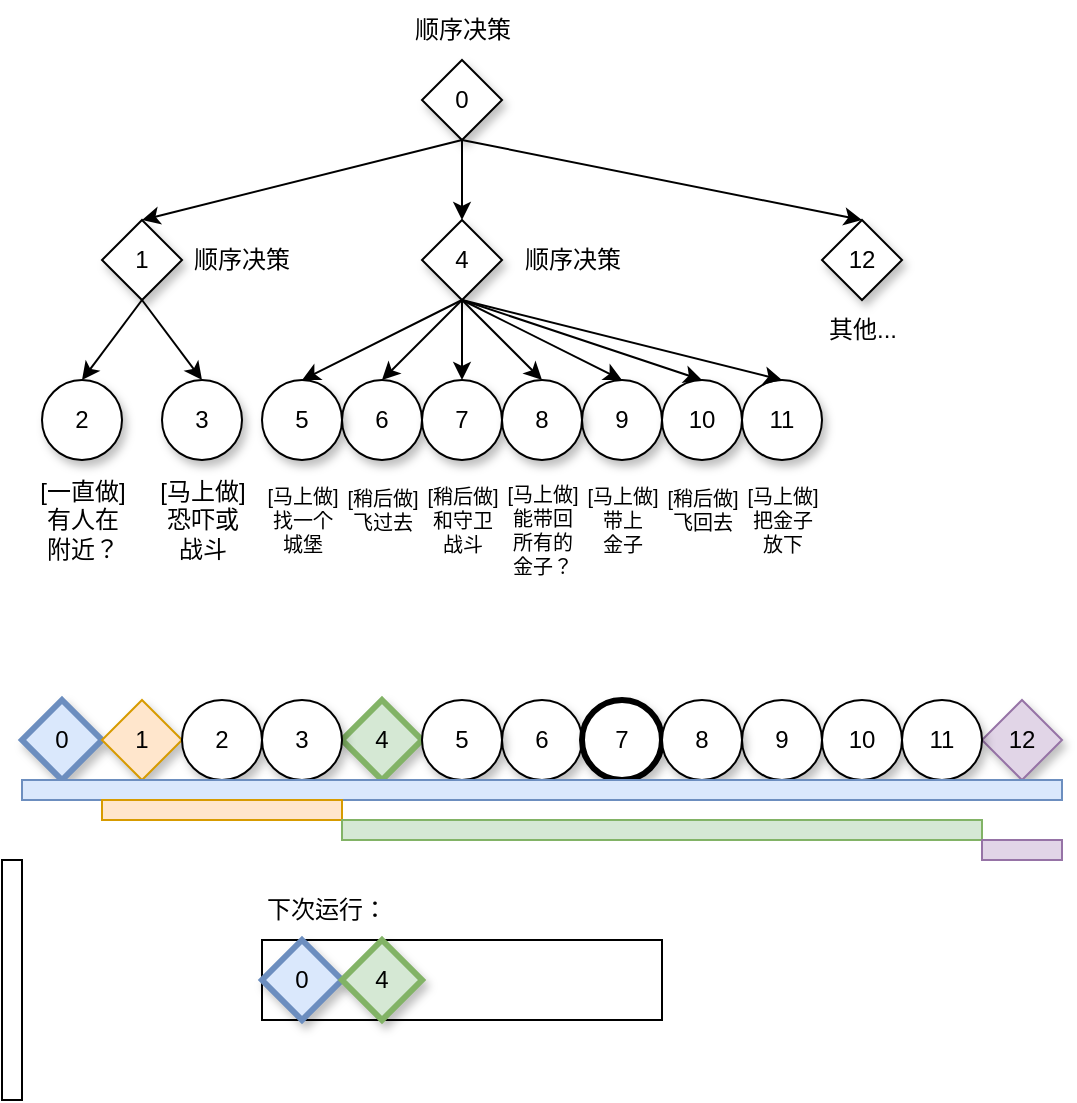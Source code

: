 <mxfile version="26.0.10">
  <diagram name="第 1 页" id="vUlN-p0JuBHu4H8eshn-">
    <mxGraphModel dx="679" dy="435" grid="1" gridSize="10" guides="1" tooltips="1" connect="1" arrows="1" fold="1" page="1" pageScale="1" pageWidth="827" pageHeight="1169" math="0" shadow="0">
      <root>
        <mxCell id="0" />
        <mxCell id="1" parent="0" />
        <mxCell id="c8u9CUwiMSIZt50U76ma-6" value="" style="rounded=0;whiteSpace=wrap;html=1;fillColor=none;" vertex="1" parent="1">
          <mxGeometry x="240" y="560" width="200" height="40" as="geometry" />
        </mxCell>
        <mxCell id="F161tVvBFEbwXO0ZhcAf-1" value="0" style="rhombus;whiteSpace=wrap;html=1;shadow=1;" parent="1" vertex="1">
          <mxGeometry x="320" y="120" width="40" height="40" as="geometry" />
        </mxCell>
        <mxCell id="F161tVvBFEbwXO0ZhcAf-2" value="9" style="ellipse;whiteSpace=wrap;html=1;aspect=fixed;shadow=1;" parent="1" vertex="1">
          <mxGeometry x="400" y="280" width="40" height="40" as="geometry" />
        </mxCell>
        <mxCell id="F161tVvBFEbwXO0ZhcAf-3" value="4" style="rhombus;whiteSpace=wrap;html=1;shadow=1;" parent="1" vertex="1">
          <mxGeometry x="320" y="200" width="40" height="40" as="geometry" />
        </mxCell>
        <mxCell id="F161tVvBFEbwXO0ZhcAf-4" value="1" style="rhombus;whiteSpace=wrap;html=1;shadow=1;" parent="1" vertex="1">
          <mxGeometry x="160" y="200" width="40" height="40" as="geometry" />
        </mxCell>
        <mxCell id="F161tVvBFEbwXO0ZhcAf-5" value="12" style="rhombus;whiteSpace=wrap;html=1;shadow=1;" parent="1" vertex="1">
          <mxGeometry x="520" y="200" width="40" height="40" as="geometry" />
        </mxCell>
        <mxCell id="F161tVvBFEbwXO0ZhcAf-6" value="10" style="ellipse;whiteSpace=wrap;html=1;aspect=fixed;shadow=1;" parent="1" vertex="1">
          <mxGeometry x="440" y="280" width="40" height="40" as="geometry" />
        </mxCell>
        <mxCell id="F161tVvBFEbwXO0ZhcAf-7" value="11" style="ellipse;whiteSpace=wrap;html=1;aspect=fixed;shadow=1;" parent="1" vertex="1">
          <mxGeometry x="480" y="280" width="40" height="40" as="geometry" />
        </mxCell>
        <mxCell id="F161tVvBFEbwXO0ZhcAf-8" value="6" style="ellipse;whiteSpace=wrap;html=1;aspect=fixed;shadow=1;" parent="1" vertex="1">
          <mxGeometry x="280" y="280" width="40" height="40" as="geometry" />
        </mxCell>
        <mxCell id="F161tVvBFEbwXO0ZhcAf-9" value="7" style="ellipse;whiteSpace=wrap;html=1;aspect=fixed;shadow=1;" parent="1" vertex="1">
          <mxGeometry x="320" y="280" width="40" height="40" as="geometry" />
        </mxCell>
        <mxCell id="F161tVvBFEbwXO0ZhcAf-10" value="8" style="ellipse;whiteSpace=wrap;html=1;aspect=fixed;shadow=1;" parent="1" vertex="1">
          <mxGeometry x="360" y="280" width="40" height="40" as="geometry" />
        </mxCell>
        <mxCell id="F161tVvBFEbwXO0ZhcAf-11" value="2" style="ellipse;whiteSpace=wrap;html=1;aspect=fixed;shadow=1;" parent="1" vertex="1">
          <mxGeometry x="130" y="280" width="40" height="40" as="geometry" />
        </mxCell>
        <mxCell id="F161tVvBFEbwXO0ZhcAf-12" value="3" style="ellipse;whiteSpace=wrap;html=1;aspect=fixed;shadow=1;" parent="1" vertex="1">
          <mxGeometry x="190" y="280" width="40" height="40" as="geometry" />
        </mxCell>
        <mxCell id="F161tVvBFEbwXO0ZhcAf-13" value="5" style="ellipse;whiteSpace=wrap;html=1;aspect=fixed;shadow=1;" parent="1" vertex="1">
          <mxGeometry x="240" y="280" width="40" height="40" as="geometry" />
        </mxCell>
        <mxCell id="F161tVvBFEbwXO0ZhcAf-15" value="" style="endArrow=classic;html=1;rounded=0;exitX=0.5;exitY=1;exitDx=0;exitDy=0;entryX=0.5;entryY=0;entryDx=0;entryDy=0;" parent="1" source="F161tVvBFEbwXO0ZhcAf-4" target="F161tVvBFEbwXO0ZhcAf-11" edge="1">
          <mxGeometry width="50" height="50" relative="1" as="geometry">
            <mxPoint x="250" y="220" as="sourcePoint" />
            <mxPoint x="300" y="170" as="targetPoint" />
          </mxGeometry>
        </mxCell>
        <mxCell id="F161tVvBFEbwXO0ZhcAf-16" value="" style="endArrow=classic;html=1;rounded=0;exitX=0.5;exitY=1;exitDx=0;exitDy=0;entryX=0.5;entryY=0;entryDx=0;entryDy=0;" parent="1" source="F161tVvBFEbwXO0ZhcAf-4" target="F161tVvBFEbwXO0ZhcAf-12" edge="1">
          <mxGeometry width="50" height="50" relative="1" as="geometry">
            <mxPoint x="60" y="260" as="sourcePoint" />
            <mxPoint x="110" y="210" as="targetPoint" />
          </mxGeometry>
        </mxCell>
        <mxCell id="F161tVvBFEbwXO0ZhcAf-17" value="" style="endArrow=classic;html=1;rounded=0;exitX=0.5;exitY=1;exitDx=0;exitDy=0;entryX=0.5;entryY=0;entryDx=0;entryDy=0;" parent="1" source="F161tVvBFEbwXO0ZhcAf-1" target="F161tVvBFEbwXO0ZhcAf-4" edge="1">
          <mxGeometry width="50" height="50" relative="1" as="geometry">
            <mxPoint x="240" y="260" as="sourcePoint" />
            <mxPoint x="290" y="210" as="targetPoint" />
          </mxGeometry>
        </mxCell>
        <mxCell id="F161tVvBFEbwXO0ZhcAf-18" value="" style="endArrow=classic;html=1;rounded=0;" parent="1" target="F161tVvBFEbwXO0ZhcAf-3" edge="1">
          <mxGeometry width="50" height="50" relative="1" as="geometry">
            <mxPoint x="340" y="160" as="sourcePoint" />
            <mxPoint x="460" y="160" as="targetPoint" />
          </mxGeometry>
        </mxCell>
        <mxCell id="F161tVvBFEbwXO0ZhcAf-19" value="" style="endArrow=classic;html=1;rounded=0;entryX=0.5;entryY=0;entryDx=0;entryDy=0;" parent="1" target="F161tVvBFEbwXO0ZhcAf-5" edge="1">
          <mxGeometry width="50" height="50" relative="1" as="geometry">
            <mxPoint x="340" y="160" as="sourcePoint" />
            <mxPoint x="440" y="150" as="targetPoint" />
          </mxGeometry>
        </mxCell>
        <mxCell id="F161tVvBFEbwXO0ZhcAf-20" value="" style="endArrow=classic;html=1;rounded=0;exitX=0.5;exitY=1;exitDx=0;exitDy=0;entryX=0.5;entryY=0;entryDx=0;entryDy=0;" parent="1" source="F161tVvBFEbwXO0ZhcAf-3" target="F161tVvBFEbwXO0ZhcAf-13" edge="1">
          <mxGeometry width="50" height="50" relative="1" as="geometry">
            <mxPoint x="380" y="270" as="sourcePoint" />
            <mxPoint x="430" y="220" as="targetPoint" />
          </mxGeometry>
        </mxCell>
        <mxCell id="F161tVvBFEbwXO0ZhcAf-21" value="" style="endArrow=classic;html=1;rounded=0;exitX=0.5;exitY=1;exitDx=0;exitDy=0;entryX=0.5;entryY=0;entryDx=0;entryDy=0;" parent="1" source="F161tVvBFEbwXO0ZhcAf-3" target="F161tVvBFEbwXO0ZhcAf-8" edge="1">
          <mxGeometry width="50" height="50" relative="1" as="geometry">
            <mxPoint x="350" y="250" as="sourcePoint" />
            <mxPoint x="270" y="290" as="targetPoint" />
          </mxGeometry>
        </mxCell>
        <mxCell id="F161tVvBFEbwXO0ZhcAf-22" value="" style="endArrow=classic;html=1;rounded=0;exitX=0.5;exitY=1;exitDx=0;exitDy=0;" parent="1" source="F161tVvBFEbwXO0ZhcAf-3" target="F161tVvBFEbwXO0ZhcAf-9" edge="1">
          <mxGeometry width="50" height="50" relative="1" as="geometry">
            <mxPoint x="340" y="240" as="sourcePoint" />
            <mxPoint x="280" y="300" as="targetPoint" />
          </mxGeometry>
        </mxCell>
        <mxCell id="F161tVvBFEbwXO0ZhcAf-23" value="" style="endArrow=classic;html=1;rounded=0;entryX=0.5;entryY=0;entryDx=0;entryDy=0;exitX=0.5;exitY=1;exitDx=0;exitDy=0;" parent="1" source="F161tVvBFEbwXO0ZhcAf-3" target="F161tVvBFEbwXO0ZhcAf-10" edge="1">
          <mxGeometry width="50" height="50" relative="1" as="geometry">
            <mxPoint x="330" y="240" as="sourcePoint" />
            <mxPoint x="290" y="310" as="targetPoint" />
          </mxGeometry>
        </mxCell>
        <mxCell id="F161tVvBFEbwXO0ZhcAf-24" value="" style="endArrow=classic;html=1;rounded=0;entryX=0.5;entryY=0;entryDx=0;entryDy=0;exitX=0.5;exitY=1;exitDx=0;exitDy=0;" parent="1" source="F161tVvBFEbwXO0ZhcAf-3" target="F161tVvBFEbwXO0ZhcAf-2" edge="1">
          <mxGeometry width="50" height="50" relative="1" as="geometry">
            <mxPoint x="380" y="240" as="sourcePoint" />
            <mxPoint x="300" y="320" as="targetPoint" />
          </mxGeometry>
        </mxCell>
        <mxCell id="F161tVvBFEbwXO0ZhcAf-25" value="" style="endArrow=classic;html=1;rounded=0;entryX=0.5;entryY=0;entryDx=0;entryDy=0;exitX=0.5;exitY=1;exitDx=0;exitDy=0;" parent="1" source="F161tVvBFEbwXO0ZhcAf-3" target="F161tVvBFEbwXO0ZhcAf-6" edge="1">
          <mxGeometry width="50" height="50" relative="1" as="geometry">
            <mxPoint x="370" y="240" as="sourcePoint" />
            <mxPoint x="430" y="200" as="targetPoint" />
          </mxGeometry>
        </mxCell>
        <mxCell id="F161tVvBFEbwXO0ZhcAf-26" value="" style="endArrow=classic;html=1;rounded=0;entryX=0.5;entryY=0;entryDx=0;entryDy=0;" parent="1" target="F161tVvBFEbwXO0ZhcAf-7" edge="1">
          <mxGeometry width="50" height="50" relative="1" as="geometry">
            <mxPoint x="340" y="240" as="sourcePoint" />
            <mxPoint x="450" y="210" as="targetPoint" />
          </mxGeometry>
        </mxCell>
        <mxCell id="F161tVvBFEbwXO0ZhcAf-27" value="顺序决策" style="text;html=1;align=center;verticalAlign=middle;resizable=0;points=[];autosize=1;strokeColor=none;fillColor=none;" parent="1" vertex="1">
          <mxGeometry x="305" y="90" width="70" height="30" as="geometry" />
        </mxCell>
        <mxCell id="F161tVvBFEbwXO0ZhcAf-28" value="顺序决策" style="text;html=1;align=center;verticalAlign=middle;whiteSpace=wrap;rounded=0;" parent="1" vertex="1">
          <mxGeometry x="200" y="205" width="60" height="30" as="geometry" />
        </mxCell>
        <mxCell id="F161tVvBFEbwXO0ZhcAf-29" value="顺序决策" style="text;html=1;align=center;verticalAlign=middle;resizable=0;points=[];autosize=1;strokeColor=none;fillColor=none;" parent="1" vertex="1">
          <mxGeometry x="360" y="205" width="70" height="30" as="geometry" />
        </mxCell>
        <mxCell id="F161tVvBFEbwXO0ZhcAf-30" value="其他..." style="text;html=1;align=center;verticalAlign=middle;resizable=0;points=[];autosize=1;strokeColor=none;fillColor=none;" parent="1" vertex="1">
          <mxGeometry x="510" y="240" width="60" height="30" as="geometry" />
        </mxCell>
        <mxCell id="F161tVvBFEbwXO0ZhcAf-31" value="[一直做]&lt;div&gt;有人在&lt;/div&gt;&lt;div&gt;附近？&lt;/div&gt;" style="text;html=1;align=center;verticalAlign=middle;resizable=0;points=[];autosize=1;strokeColor=none;fillColor=none;" parent="1" vertex="1">
          <mxGeometry x="115" y="320" width="70" height="60" as="geometry" />
        </mxCell>
        <mxCell id="F161tVvBFEbwXO0ZhcAf-32" value="[马上做]&lt;div&gt;恐吓或&lt;/div&gt;&lt;div&gt;战斗&lt;/div&gt;" style="text;html=1;align=center;verticalAlign=middle;resizable=0;points=[];autosize=1;strokeColor=none;fillColor=none;" parent="1" vertex="1">
          <mxGeometry x="175" y="320" width="70" height="60" as="geometry" />
        </mxCell>
        <mxCell id="F161tVvBFEbwXO0ZhcAf-33" value="[马上做]&lt;div&gt;找一个&lt;/div&gt;&lt;div&gt;城堡&lt;/div&gt;" style="text;html=1;align=center;verticalAlign=middle;resizable=0;points=[];autosize=1;strokeColor=none;fillColor=none;fontSize=10;" parent="1" vertex="1">
          <mxGeometry x="230" y="325" width="60" height="50" as="geometry" />
        </mxCell>
        <mxCell id="F161tVvBFEbwXO0ZhcAf-34" value="[稍后做]&lt;div&gt;飞过去&lt;/div&gt;" style="text;html=1;align=center;verticalAlign=middle;resizable=0;points=[];autosize=1;strokeColor=none;fillColor=none;fontSize=10;" parent="1" vertex="1">
          <mxGeometry x="270" y="325" width="60" height="40" as="geometry" />
        </mxCell>
        <mxCell id="F161tVvBFEbwXO0ZhcAf-35" value="[稍后做]&lt;div&gt;和守卫&lt;/div&gt;&lt;div&gt;战斗&lt;/div&gt;" style="text;html=1;align=center;verticalAlign=middle;resizable=0;points=[];autosize=1;strokeColor=none;fillColor=none;fontSize=10;" parent="1" vertex="1">
          <mxGeometry x="310" y="325" width="60" height="50" as="geometry" />
        </mxCell>
        <mxCell id="F161tVvBFEbwXO0ZhcAf-36" value="[马上做]&lt;div&gt;能带回&lt;/div&gt;&lt;div&gt;所有的&lt;/div&gt;&lt;div&gt;金子？&lt;/div&gt;" style="text;html=1;align=center;verticalAlign=middle;resizable=0;points=[];autosize=1;strokeColor=none;fillColor=none;fontSize=10;" parent="1" vertex="1">
          <mxGeometry x="350" y="325" width="60" height="60" as="geometry" />
        </mxCell>
        <mxCell id="F161tVvBFEbwXO0ZhcAf-37" value="[马上做]&lt;div&gt;带上&lt;/div&gt;&lt;div&gt;金子&lt;/div&gt;" style="text;html=1;align=center;verticalAlign=middle;resizable=0;points=[];autosize=1;strokeColor=none;fillColor=none;fontSize=10;" parent="1" vertex="1">
          <mxGeometry x="390" y="325" width="60" height="50" as="geometry" />
        </mxCell>
        <mxCell id="F161tVvBFEbwXO0ZhcAf-38" value="[稍后做]&lt;div&gt;飞回去&lt;/div&gt;" style="text;html=1;align=center;verticalAlign=middle;resizable=0;points=[];autosize=1;strokeColor=none;fillColor=none;fontSize=10;" parent="1" vertex="1">
          <mxGeometry x="430" y="325" width="60" height="40" as="geometry" />
        </mxCell>
        <mxCell id="F161tVvBFEbwXO0ZhcAf-39" value="[马上做]&lt;div&gt;把金子&lt;/div&gt;&lt;div&gt;放下&lt;/div&gt;" style="text;html=1;align=center;verticalAlign=middle;resizable=0;points=[];autosize=1;strokeColor=none;fillColor=none;fontSize=10;" parent="1" vertex="1">
          <mxGeometry x="470" y="325" width="60" height="50" as="geometry" />
        </mxCell>
        <mxCell id="F161tVvBFEbwXO0ZhcAf-40" value="0" style="rhombus;whiteSpace=wrap;html=1;shadow=1;fillColor=#dae8fc;strokeColor=#6c8ebf;strokeWidth=3;" parent="1" vertex="1">
          <mxGeometry x="120" y="440" width="40" height="40" as="geometry" />
        </mxCell>
        <mxCell id="F161tVvBFEbwXO0ZhcAf-41" value="9" style="ellipse;whiteSpace=wrap;html=1;aspect=fixed;shadow=1;" parent="1" vertex="1">
          <mxGeometry x="480" y="440" width="40" height="40" as="geometry" />
        </mxCell>
        <mxCell id="F161tVvBFEbwXO0ZhcAf-42" value="4" style="rhombus;whiteSpace=wrap;html=1;shadow=1;fillColor=#d5e8d4;strokeColor=#82b366;strokeWidth=3;" parent="1" vertex="1">
          <mxGeometry x="280" y="440" width="40" height="40" as="geometry" />
        </mxCell>
        <mxCell id="F161tVvBFEbwXO0ZhcAf-43" value="1" style="rhombus;whiteSpace=wrap;html=1;shadow=1;fillColor=#ffe6cc;strokeColor=#d79b00;strokeWidth=1;" parent="1" vertex="1">
          <mxGeometry x="160" y="440" width="40" height="40" as="geometry" />
        </mxCell>
        <mxCell id="F161tVvBFEbwXO0ZhcAf-44" value="12" style="rhombus;whiteSpace=wrap;html=1;shadow=1;fillColor=#e1d5e7;strokeColor=#9673a6;" parent="1" vertex="1">
          <mxGeometry x="600" y="440" width="40" height="40" as="geometry" />
        </mxCell>
        <mxCell id="F161tVvBFEbwXO0ZhcAf-45" value="10" style="ellipse;whiteSpace=wrap;html=1;aspect=fixed;shadow=1;" parent="1" vertex="1">
          <mxGeometry x="520" y="440" width="40" height="40" as="geometry" />
        </mxCell>
        <mxCell id="F161tVvBFEbwXO0ZhcAf-46" value="11" style="ellipse;whiteSpace=wrap;html=1;aspect=fixed;shadow=1;" parent="1" vertex="1">
          <mxGeometry x="560" y="440" width="40" height="40" as="geometry" />
        </mxCell>
        <mxCell id="F161tVvBFEbwXO0ZhcAf-47" value="6" style="ellipse;whiteSpace=wrap;html=1;aspect=fixed;shadow=1;strokeWidth=1;" parent="1" vertex="1">
          <mxGeometry x="360" y="440" width="40" height="40" as="geometry" />
        </mxCell>
        <mxCell id="F161tVvBFEbwXO0ZhcAf-48" value="7" style="ellipse;whiteSpace=wrap;html=1;aspect=fixed;shadow=1;strokeWidth=3;" parent="1" vertex="1">
          <mxGeometry x="400" y="440" width="40" height="40" as="geometry" />
        </mxCell>
        <mxCell id="F161tVvBFEbwXO0ZhcAf-49" value="8" style="ellipse;whiteSpace=wrap;html=1;aspect=fixed;shadow=1;" parent="1" vertex="1">
          <mxGeometry x="440" y="440" width="40" height="40" as="geometry" />
        </mxCell>
        <mxCell id="F161tVvBFEbwXO0ZhcAf-50" value="2" style="ellipse;whiteSpace=wrap;html=1;aspect=fixed;shadow=1;strokeWidth=1;" parent="1" vertex="1">
          <mxGeometry x="200" y="440" width="40" height="40" as="geometry" />
        </mxCell>
        <mxCell id="F161tVvBFEbwXO0ZhcAf-51" value="3" style="ellipse;whiteSpace=wrap;html=1;aspect=fixed;shadow=1;" parent="1" vertex="1">
          <mxGeometry x="240" y="440" width="40" height="40" as="geometry" />
        </mxCell>
        <mxCell id="F161tVvBFEbwXO0ZhcAf-52" value="5" style="ellipse;whiteSpace=wrap;html=1;aspect=fixed;shadow=1;strokeWidth=1;" parent="1" vertex="1">
          <mxGeometry x="320" y="440" width="40" height="40" as="geometry" />
        </mxCell>
        <mxCell id="F161tVvBFEbwXO0ZhcAf-78" value="" style="rounded=0;whiteSpace=wrap;html=1;fillColor=#dae8fc;strokeColor=#6c8ebf;" parent="1" vertex="1">
          <mxGeometry x="120" y="480" width="520" height="10" as="geometry" />
        </mxCell>
        <mxCell id="F161tVvBFEbwXO0ZhcAf-79" value="" style="rounded=0;whiteSpace=wrap;html=1;fillColor=#ffe6cc;strokeColor=#d79b00;" parent="1" vertex="1">
          <mxGeometry x="160" y="490" width="120" height="10" as="geometry" />
        </mxCell>
        <mxCell id="F161tVvBFEbwXO0ZhcAf-80" value="" style="rounded=0;whiteSpace=wrap;html=1;fillColor=#d5e8d4;strokeColor=#82b366;" parent="1" vertex="1">
          <mxGeometry x="280" y="500" width="320" height="10" as="geometry" />
        </mxCell>
        <mxCell id="F161tVvBFEbwXO0ZhcAf-81" value="" style="rounded=0;whiteSpace=wrap;html=1;fillColor=#e1d5e7;strokeColor=#9673a6;" parent="1" vertex="1">
          <mxGeometry x="600" y="510" width="40" height="10" as="geometry" />
        </mxCell>
        <mxCell id="c8u9CUwiMSIZt50U76ma-1" value="" style="rounded=0;whiteSpace=wrap;html=1;" vertex="1" parent="1">
          <mxGeometry x="110" y="520" width="10" height="120" as="geometry" />
        </mxCell>
        <mxCell id="c8u9CUwiMSIZt50U76ma-2" value="0" style="rhombus;whiteSpace=wrap;html=1;shadow=1;fillColor=#dae8fc;strokeColor=#6c8ebf;strokeWidth=3;" vertex="1" parent="1">
          <mxGeometry x="240" y="560" width="40" height="40" as="geometry" />
        </mxCell>
        <mxCell id="c8u9CUwiMSIZt50U76ma-4" value="4" style="rhombus;whiteSpace=wrap;html=1;shadow=1;fillColor=#d5e8d4;strokeColor=#82b366;strokeWidth=3;" vertex="1" parent="1">
          <mxGeometry x="280" y="560" width="40" height="40" as="geometry" />
        </mxCell>
        <mxCell id="c8u9CUwiMSIZt50U76ma-7" value="下次运行：" style="text;html=1;align=center;verticalAlign=middle;whiteSpace=wrap;rounded=0;" vertex="1" parent="1">
          <mxGeometry x="225" y="530" width="95" height="30" as="geometry" />
        </mxCell>
      </root>
    </mxGraphModel>
  </diagram>
</mxfile>
